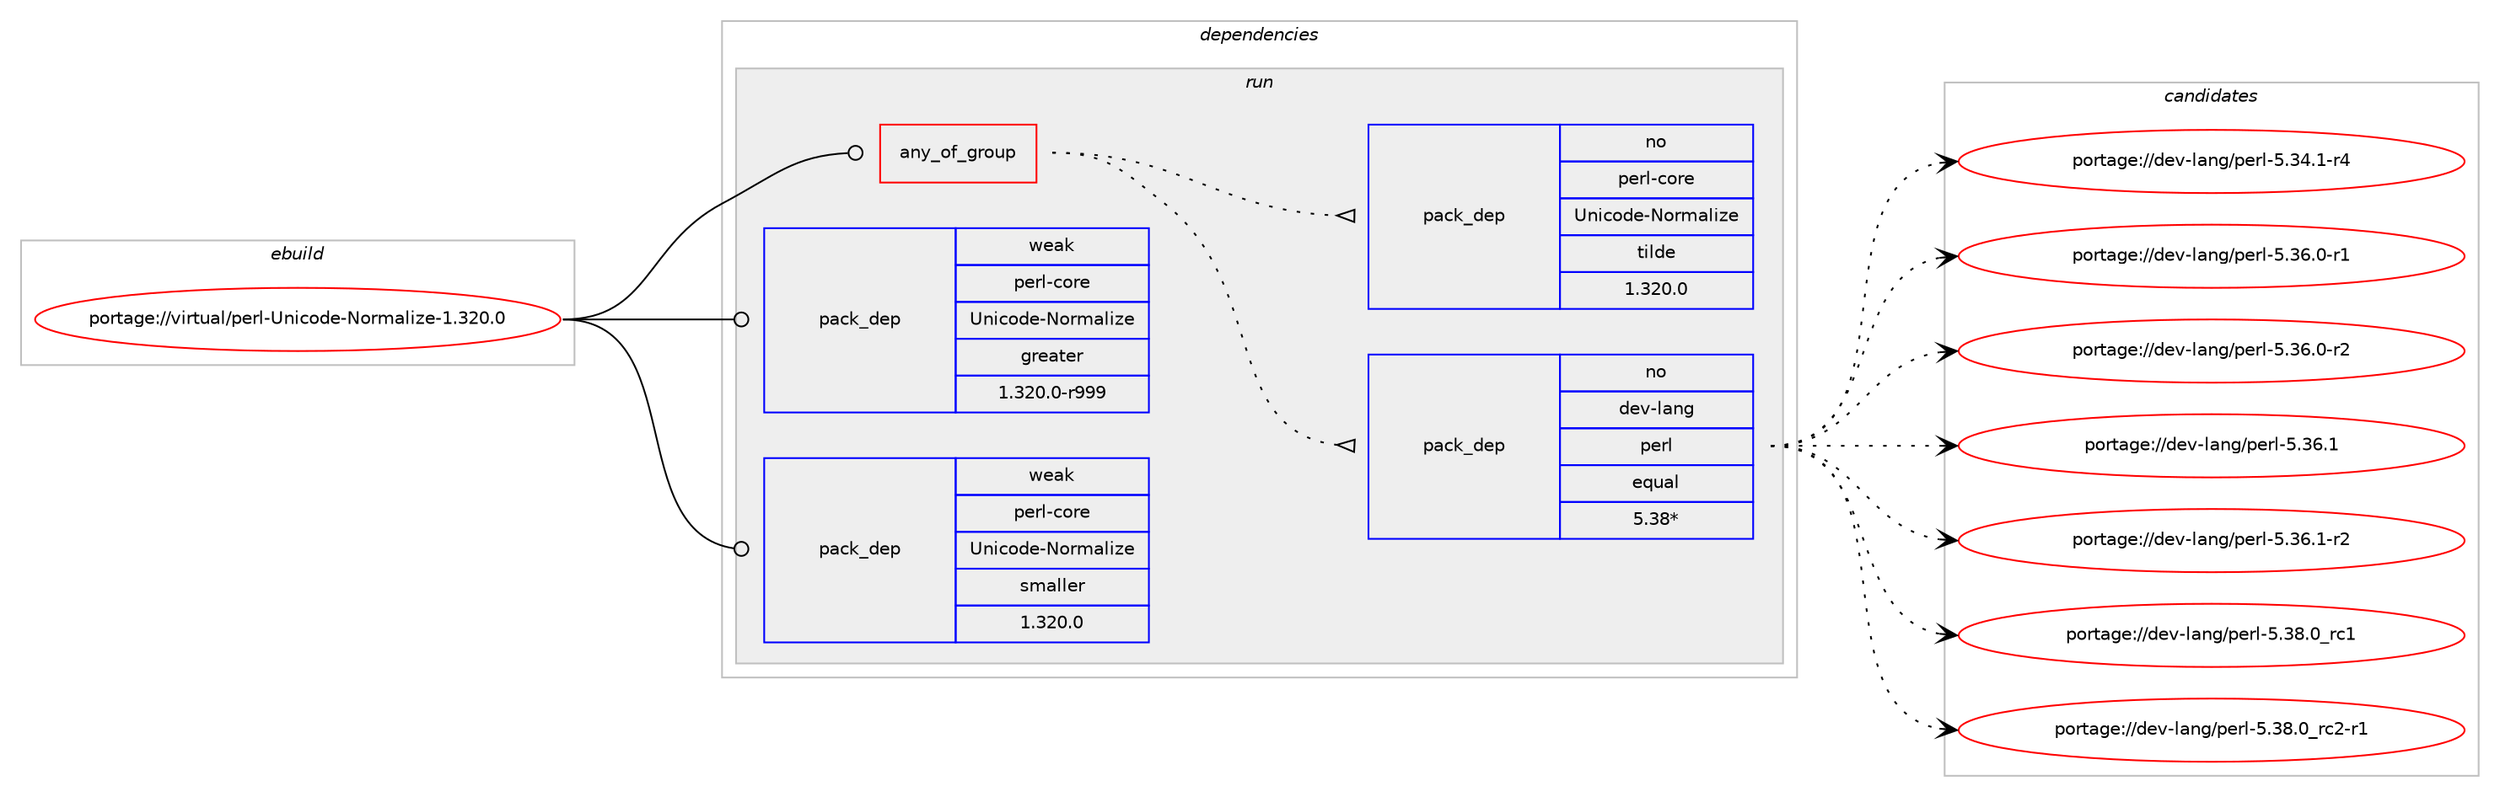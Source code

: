 digraph prolog {

# *************
# Graph options
# *************

newrank=true;
concentrate=true;
compound=true;
graph [rankdir=LR,fontname=Helvetica,fontsize=10,ranksep=1.5];#, ranksep=2.5, nodesep=0.2];
edge  [arrowhead=vee];
node  [fontname=Helvetica,fontsize=10];

# **********
# The ebuild
# **********

subgraph cluster_leftcol {
color=gray;
rank=same;
label=<<i>ebuild</i>>;
id [label="portage://virtual/perl-Unicode-Normalize-1.320.0", color=red, width=4, href="../virtual/perl-Unicode-Normalize-1.320.0.svg"];
}

# ****************
# The dependencies
# ****************

subgraph cluster_midcol {
color=gray;
label=<<i>dependencies</i>>;
subgraph cluster_compile {
fillcolor="#eeeeee";
style=filled;
label=<<i>compile</i>>;
}
subgraph cluster_compileandrun {
fillcolor="#eeeeee";
style=filled;
label=<<i>compile and run</i>>;
}
subgraph cluster_run {
fillcolor="#eeeeee";
style=filled;
label=<<i>run</i>>;
subgraph any98 {
dependency750 [label=<<TABLE BORDER="0" CELLBORDER="1" CELLSPACING="0" CELLPADDING="4"><TR><TD CELLPADDING="10">any_of_group</TD></TR></TABLE>>, shape=none, color=red];subgraph pack542 {
dependency751 [label=<<TABLE BORDER="0" CELLBORDER="1" CELLSPACING="0" CELLPADDING="4" WIDTH="220"><TR><TD ROWSPAN="6" CELLPADDING="30">pack_dep</TD></TR><TR><TD WIDTH="110">no</TD></TR><TR><TD>dev-lang</TD></TR><TR><TD>perl</TD></TR><TR><TD>equal</TD></TR><TR><TD>5.38*</TD></TR></TABLE>>, shape=none, color=blue];
}
dependency750:e -> dependency751:w [weight=20,style="dotted",arrowhead="oinv"];
subgraph pack543 {
dependency752 [label=<<TABLE BORDER="0" CELLBORDER="1" CELLSPACING="0" CELLPADDING="4" WIDTH="220"><TR><TD ROWSPAN="6" CELLPADDING="30">pack_dep</TD></TR><TR><TD WIDTH="110">no</TD></TR><TR><TD>perl-core</TD></TR><TR><TD>Unicode-Normalize</TD></TR><TR><TD>tilde</TD></TR><TR><TD>1.320.0</TD></TR></TABLE>>, shape=none, color=blue];
}
dependency750:e -> dependency752:w [weight=20,style="dotted",arrowhead="oinv"];
}
id:e -> dependency750:w [weight=20,style="solid",arrowhead="odot"];
# *** BEGIN UNKNOWN DEPENDENCY TYPE (TODO) ***
# id -> package_dependency(portage://virtual/perl-Unicode-Normalize-1.320.0,run,no,dev-lang,perl,none,[,,],any_same_slot,[])
# *** END UNKNOWN DEPENDENCY TYPE (TODO) ***

subgraph pack544 {
dependency753 [label=<<TABLE BORDER="0" CELLBORDER="1" CELLSPACING="0" CELLPADDING="4" WIDTH="220"><TR><TD ROWSPAN="6" CELLPADDING="30">pack_dep</TD></TR><TR><TD WIDTH="110">weak</TD></TR><TR><TD>perl-core</TD></TR><TR><TD>Unicode-Normalize</TD></TR><TR><TD>greater</TD></TR><TR><TD>1.320.0-r999</TD></TR></TABLE>>, shape=none, color=blue];
}
id:e -> dependency753:w [weight=20,style="solid",arrowhead="odot"];
subgraph pack545 {
dependency754 [label=<<TABLE BORDER="0" CELLBORDER="1" CELLSPACING="0" CELLPADDING="4" WIDTH="220"><TR><TD ROWSPAN="6" CELLPADDING="30">pack_dep</TD></TR><TR><TD WIDTH="110">weak</TD></TR><TR><TD>perl-core</TD></TR><TR><TD>Unicode-Normalize</TD></TR><TR><TD>smaller</TD></TR><TR><TD>1.320.0</TD></TR></TABLE>>, shape=none, color=blue];
}
id:e -> dependency754:w [weight=20,style="solid",arrowhead="odot"];
}
}

# **************
# The candidates
# **************

subgraph cluster_choices {
rank=same;
color=gray;
label=<<i>candidates</i>>;

subgraph choice542 {
color=black;
nodesep=1;
choice100101118451089711010347112101114108455346515246494511452 [label="portage://dev-lang/perl-5.34.1-r4", color=red, width=4,href="../dev-lang/perl-5.34.1-r4.svg"];
choice100101118451089711010347112101114108455346515446484511449 [label="portage://dev-lang/perl-5.36.0-r1", color=red, width=4,href="../dev-lang/perl-5.36.0-r1.svg"];
choice100101118451089711010347112101114108455346515446484511450 [label="portage://dev-lang/perl-5.36.0-r2", color=red, width=4,href="../dev-lang/perl-5.36.0-r2.svg"];
choice10010111845108971101034711210111410845534651544649 [label="portage://dev-lang/perl-5.36.1", color=red, width=4,href="../dev-lang/perl-5.36.1.svg"];
choice100101118451089711010347112101114108455346515446494511450 [label="portage://dev-lang/perl-5.36.1-r2", color=red, width=4,href="../dev-lang/perl-5.36.1-r2.svg"];
choice10010111845108971101034711210111410845534651564648951149949 [label="portage://dev-lang/perl-5.38.0_rc1", color=red, width=4,href="../dev-lang/perl-5.38.0_rc1.svg"];
choice100101118451089711010347112101114108455346515646489511499504511449 [label="portage://dev-lang/perl-5.38.0_rc2-r1", color=red, width=4,href="../dev-lang/perl-5.38.0_rc2-r1.svg"];
dependency751:e -> choice100101118451089711010347112101114108455346515246494511452:w [style=dotted,weight="100"];
dependency751:e -> choice100101118451089711010347112101114108455346515446484511449:w [style=dotted,weight="100"];
dependency751:e -> choice100101118451089711010347112101114108455346515446484511450:w [style=dotted,weight="100"];
dependency751:e -> choice10010111845108971101034711210111410845534651544649:w [style=dotted,weight="100"];
dependency751:e -> choice100101118451089711010347112101114108455346515446494511450:w [style=dotted,weight="100"];
dependency751:e -> choice10010111845108971101034711210111410845534651564648951149949:w [style=dotted,weight="100"];
dependency751:e -> choice100101118451089711010347112101114108455346515646489511499504511449:w [style=dotted,weight="100"];
}
subgraph choice543 {
color=black;
nodesep=1;
}
subgraph choice544 {
color=black;
nodesep=1;
}
subgraph choice545 {
color=black;
nodesep=1;
}
}

}
